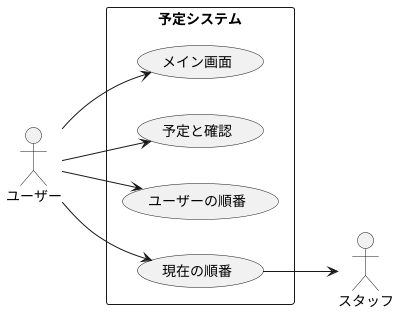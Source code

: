 @startuml
left to right direction
actor ユーザー
actor スタッフ
rectangle 予定システム {
usecase メイン画面
usecase 予定と確認
usecase ユーザーの順番
usecase 現在の順番
}
ユーザー --> メイン画面
ユーザー --> 予定と確認
ユーザー --> ユーザーの順番
ユーザー --> 現在の順番
現在の順番 --> スタッフ
@enduml

